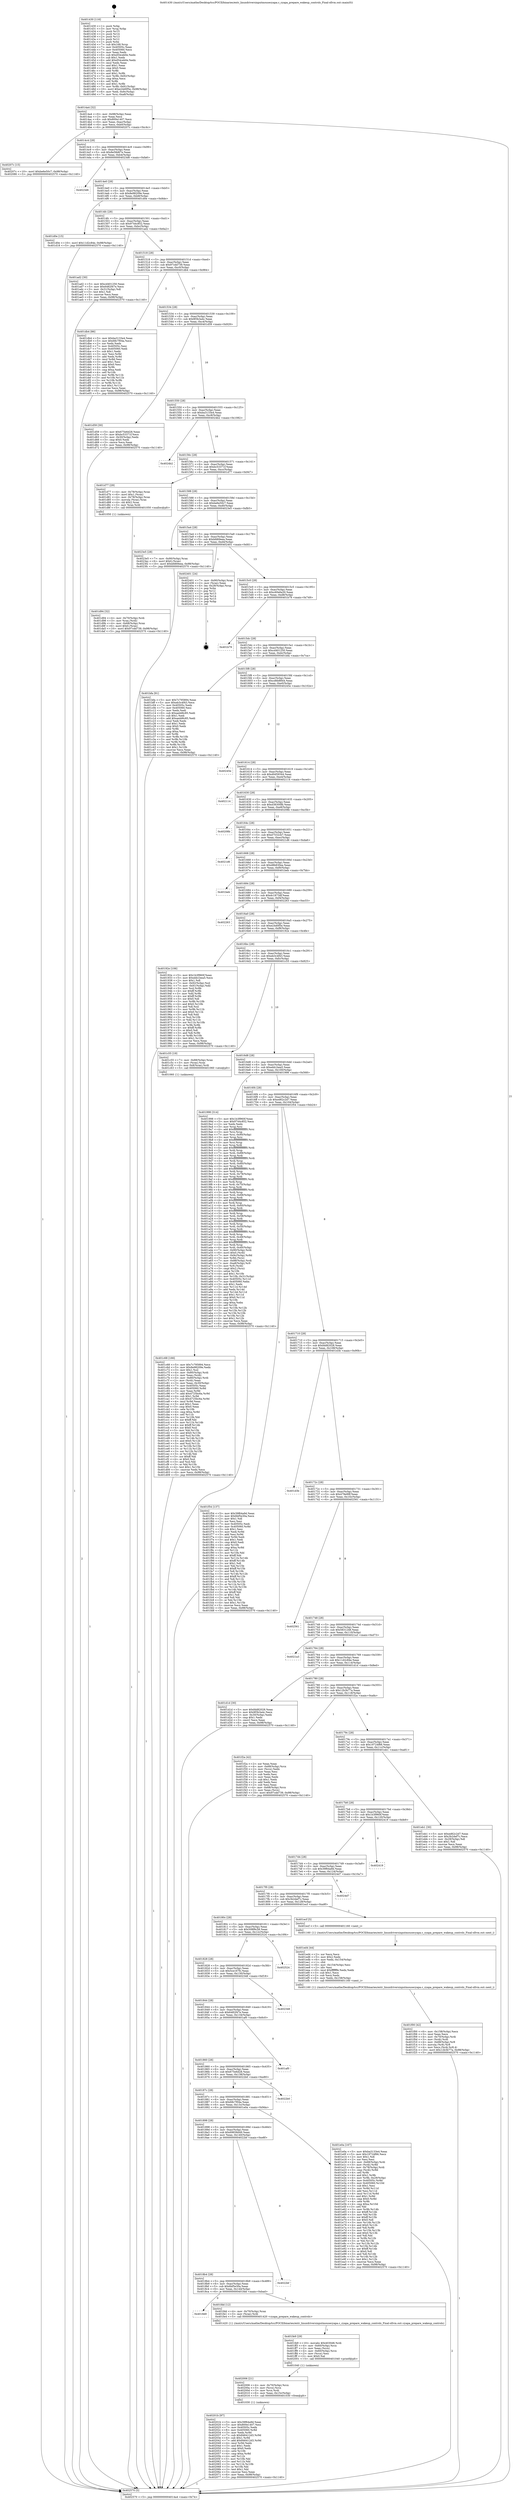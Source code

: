 digraph "0x401430" {
  label = "0x401430 (/mnt/c/Users/mathe/Desktop/tcc/POCII/binaries/extr_linuxdriversinputmousecyapa.c_cyapa_prepare_wakeup_controls_Final-ollvm.out::main(0))"
  labelloc = "t"
  node[shape=record]

  Entry [label="",width=0.3,height=0.3,shape=circle,fillcolor=black,style=filled]
  "0x4014a4" [label="{
     0x4014a4 [32]\l
     | [instrs]\l
     &nbsp;&nbsp;0x4014a4 \<+6\>: mov -0x98(%rbp),%eax\l
     &nbsp;&nbsp;0x4014aa \<+2\>: mov %eax,%ecx\l
     &nbsp;&nbsp;0x4014ac \<+6\>: sub $0x800e1407,%ecx\l
     &nbsp;&nbsp;0x4014b2 \<+6\>: mov %eax,-0xac(%rbp)\l
     &nbsp;&nbsp;0x4014b8 \<+6\>: mov %ecx,-0xb0(%rbp)\l
     &nbsp;&nbsp;0x4014be \<+6\>: je 000000000040207c \<main+0xc4c\>\l
  }"]
  "0x40207c" [label="{
     0x40207c [15]\l
     | [instrs]\l
     &nbsp;&nbsp;0x40207c \<+10\>: movl $0xbe6e50c7,-0x98(%rbp)\l
     &nbsp;&nbsp;0x402086 \<+5\>: jmp 0000000000402570 \<main+0x1140\>\l
  }"]
  "0x4014c4" [label="{
     0x4014c4 [28]\l
     | [instrs]\l
     &nbsp;&nbsp;0x4014c4 \<+5\>: jmp 00000000004014c9 \<main+0x99\>\l
     &nbsp;&nbsp;0x4014c9 \<+6\>: mov -0xac(%rbp),%eax\l
     &nbsp;&nbsp;0x4014cf \<+5\>: sub $0x8e58d67e,%eax\l
     &nbsp;&nbsp;0x4014d4 \<+6\>: mov %eax,-0xb4(%rbp)\l
     &nbsp;&nbsp;0x4014da \<+6\>: je 00000000004023d6 \<main+0xfa6\>\l
  }"]
  Exit [label="",width=0.3,height=0.3,shape=circle,fillcolor=black,style=filled,peripheries=2]
  "0x4023d6" [label="{
     0x4023d6\l
  }", style=dashed]
  "0x4014e0" [label="{
     0x4014e0 [28]\l
     | [instrs]\l
     &nbsp;&nbsp;0x4014e0 \<+5\>: jmp 00000000004014e5 \<main+0xb5\>\l
     &nbsp;&nbsp;0x4014e5 \<+6\>: mov -0xac(%rbp),%eax\l
     &nbsp;&nbsp;0x4014eb \<+5\>: sub $0x8e98209e,%eax\l
     &nbsp;&nbsp;0x4014f0 \<+6\>: mov %eax,-0xb8(%rbp)\l
     &nbsp;&nbsp;0x4014f6 \<+6\>: je 0000000000401d0e \<main+0x8de\>\l
  }"]
  "0x40201b" [label="{
     0x40201b [97]\l
     | [instrs]\l
     &nbsp;&nbsp;0x40201b \<+5\>: mov $0x39f64a9d,%eax\l
     &nbsp;&nbsp;0x402020 \<+5\>: mov $0x800e1407,%esi\l
     &nbsp;&nbsp;0x402025 \<+7\>: mov 0x40505c,%edx\l
     &nbsp;&nbsp;0x40202c \<+8\>: mov 0x405060,%r8d\l
     &nbsp;&nbsp;0x402034 \<+3\>: mov %edx,%r9d\l
     &nbsp;&nbsp;0x402037 \<+7\>: sub $0x846412d3,%r9d\l
     &nbsp;&nbsp;0x40203e \<+4\>: sub $0x1,%r9d\l
     &nbsp;&nbsp;0x402042 \<+7\>: add $0x846412d3,%r9d\l
     &nbsp;&nbsp;0x402049 \<+4\>: imul %r9d,%edx\l
     &nbsp;&nbsp;0x40204d \<+3\>: and $0x1,%edx\l
     &nbsp;&nbsp;0x402050 \<+3\>: cmp $0x0,%edx\l
     &nbsp;&nbsp;0x402053 \<+4\>: sete %r10b\l
     &nbsp;&nbsp;0x402057 \<+4\>: cmp $0xa,%r8d\l
     &nbsp;&nbsp;0x40205b \<+4\>: setl %r11b\l
     &nbsp;&nbsp;0x40205f \<+3\>: mov %r10b,%bl\l
     &nbsp;&nbsp;0x402062 \<+3\>: and %r11b,%bl\l
     &nbsp;&nbsp;0x402065 \<+3\>: xor %r11b,%r10b\l
     &nbsp;&nbsp;0x402068 \<+3\>: or %r10b,%bl\l
     &nbsp;&nbsp;0x40206b \<+3\>: test $0x1,%bl\l
     &nbsp;&nbsp;0x40206e \<+3\>: cmovne %esi,%eax\l
     &nbsp;&nbsp;0x402071 \<+6\>: mov %eax,-0x98(%rbp)\l
     &nbsp;&nbsp;0x402077 \<+5\>: jmp 0000000000402570 \<main+0x1140\>\l
  }"]
  "0x401d0e" [label="{
     0x401d0e [15]\l
     | [instrs]\l
     &nbsp;&nbsp;0x401d0e \<+10\>: movl $0x11d2c84e,-0x98(%rbp)\l
     &nbsp;&nbsp;0x401d18 \<+5\>: jmp 0000000000402570 \<main+0x1140\>\l
  }"]
  "0x4014fc" [label="{
     0x4014fc [28]\l
     | [instrs]\l
     &nbsp;&nbsp;0x4014fc \<+5\>: jmp 0000000000401501 \<main+0xd1\>\l
     &nbsp;&nbsp;0x401501 \<+6\>: mov -0xac(%rbp),%eax\l
     &nbsp;&nbsp;0x401507 \<+5\>: sub $0x9744c852,%eax\l
     &nbsp;&nbsp;0x40150c \<+6\>: mov %eax,-0xbc(%rbp)\l
     &nbsp;&nbsp;0x401512 \<+6\>: je 0000000000401ad2 \<main+0x6a2\>\l
  }"]
  "0x402006" [label="{
     0x402006 [21]\l
     | [instrs]\l
     &nbsp;&nbsp;0x402006 \<+4\>: mov -0x70(%rbp),%rcx\l
     &nbsp;&nbsp;0x40200a \<+3\>: mov (%rcx),%rcx\l
     &nbsp;&nbsp;0x40200d \<+3\>: mov %rcx,%rdi\l
     &nbsp;&nbsp;0x402010 \<+6\>: mov %eax,-0x15c(%rbp)\l
     &nbsp;&nbsp;0x402016 \<+5\>: call 0000000000401030 \<free@plt\>\l
     | [calls]\l
     &nbsp;&nbsp;0x401030 \{1\} (unknown)\l
  }"]
  "0x401ad2" [label="{
     0x401ad2 [30]\l
     | [instrs]\l
     &nbsp;&nbsp;0x401ad2 \<+5\>: mov $0xcd401250,%eax\l
     &nbsp;&nbsp;0x401ad7 \<+5\>: mov $0x6482f47e,%ecx\l
     &nbsp;&nbsp;0x401adc \<+3\>: mov -0x31(%rbp),%dl\l
     &nbsp;&nbsp;0x401adf \<+3\>: test $0x1,%dl\l
     &nbsp;&nbsp;0x401ae2 \<+3\>: cmovne %ecx,%eax\l
     &nbsp;&nbsp;0x401ae5 \<+6\>: mov %eax,-0x98(%rbp)\l
     &nbsp;&nbsp;0x401aeb \<+5\>: jmp 0000000000402570 \<main+0x1140\>\l
  }"]
  "0x401518" [label="{
     0x401518 [28]\l
     | [instrs]\l
     &nbsp;&nbsp;0x401518 \<+5\>: jmp 000000000040151d \<main+0xed\>\l
     &nbsp;&nbsp;0x40151d \<+6\>: mov -0xac(%rbp),%eax\l
     &nbsp;&nbsp;0x401523 \<+5\>: sub $0x97cdd739,%eax\l
     &nbsp;&nbsp;0x401528 \<+6\>: mov %eax,-0xc0(%rbp)\l
     &nbsp;&nbsp;0x40152e \<+6\>: je 0000000000401db4 \<main+0x984\>\l
  }"]
  "0x401fe9" [label="{
     0x401fe9 [29]\l
     | [instrs]\l
     &nbsp;&nbsp;0x401fe9 \<+10\>: movabs $0x4030d6,%rdi\l
     &nbsp;&nbsp;0x401ff3 \<+4\>: mov -0x60(%rbp),%rcx\l
     &nbsp;&nbsp;0x401ff7 \<+2\>: mov %eax,(%rcx)\l
     &nbsp;&nbsp;0x401ff9 \<+4\>: mov -0x60(%rbp),%rcx\l
     &nbsp;&nbsp;0x401ffd \<+2\>: mov (%rcx),%esi\l
     &nbsp;&nbsp;0x401fff \<+2\>: mov $0x0,%al\l
     &nbsp;&nbsp;0x402001 \<+5\>: call 0000000000401040 \<printf@plt\>\l
     | [calls]\l
     &nbsp;&nbsp;0x401040 \{1\} (unknown)\l
  }"]
  "0x401db4" [label="{
     0x401db4 [86]\l
     | [instrs]\l
     &nbsp;&nbsp;0x401db4 \<+5\>: mov $0xba3133e4,%eax\l
     &nbsp;&nbsp;0x401db9 \<+5\>: mov $0x68c7f04a,%ecx\l
     &nbsp;&nbsp;0x401dbe \<+2\>: xor %edx,%edx\l
     &nbsp;&nbsp;0x401dc0 \<+7\>: mov 0x40505c,%esi\l
     &nbsp;&nbsp;0x401dc7 \<+7\>: mov 0x405060,%edi\l
     &nbsp;&nbsp;0x401dce \<+3\>: sub $0x1,%edx\l
     &nbsp;&nbsp;0x401dd1 \<+3\>: mov %esi,%r8d\l
     &nbsp;&nbsp;0x401dd4 \<+3\>: add %edx,%r8d\l
     &nbsp;&nbsp;0x401dd7 \<+4\>: imul %r8d,%esi\l
     &nbsp;&nbsp;0x401ddb \<+3\>: and $0x1,%esi\l
     &nbsp;&nbsp;0x401dde \<+3\>: cmp $0x0,%esi\l
     &nbsp;&nbsp;0x401de1 \<+4\>: sete %r9b\l
     &nbsp;&nbsp;0x401de5 \<+3\>: cmp $0xa,%edi\l
     &nbsp;&nbsp;0x401de8 \<+4\>: setl %r10b\l
     &nbsp;&nbsp;0x401dec \<+3\>: mov %r9b,%r11b\l
     &nbsp;&nbsp;0x401def \<+3\>: and %r10b,%r11b\l
     &nbsp;&nbsp;0x401df2 \<+3\>: xor %r10b,%r9b\l
     &nbsp;&nbsp;0x401df5 \<+3\>: or %r9b,%r11b\l
     &nbsp;&nbsp;0x401df8 \<+4\>: test $0x1,%r11b\l
     &nbsp;&nbsp;0x401dfc \<+3\>: cmovne %ecx,%eax\l
     &nbsp;&nbsp;0x401dff \<+6\>: mov %eax,-0x98(%rbp)\l
     &nbsp;&nbsp;0x401e05 \<+5\>: jmp 0000000000402570 \<main+0x1140\>\l
  }"]
  "0x401534" [label="{
     0x401534 [28]\l
     | [instrs]\l
     &nbsp;&nbsp;0x401534 \<+5\>: jmp 0000000000401539 \<main+0x109\>\l
     &nbsp;&nbsp;0x401539 \<+6\>: mov -0xac(%rbp),%eax\l
     &nbsp;&nbsp;0x40153f \<+5\>: sub $0x9f3b3a4c,%eax\l
     &nbsp;&nbsp;0x401544 \<+6\>: mov %eax,-0xc4(%rbp)\l
     &nbsp;&nbsp;0x40154a \<+6\>: je 0000000000401d59 \<main+0x929\>\l
  }"]
  "0x4018d0" [label="{
     0x4018d0\l
  }", style=dashed]
  "0x401d59" [label="{
     0x401d59 [30]\l
     | [instrs]\l
     &nbsp;&nbsp;0x401d59 \<+5\>: mov $0x675e6d28,%eax\l
     &nbsp;&nbsp;0x401d5e \<+5\>: mov $0xbc53371f,%ecx\l
     &nbsp;&nbsp;0x401d63 \<+3\>: mov -0x30(%rbp),%edx\l
     &nbsp;&nbsp;0x401d66 \<+3\>: cmp $0x0,%edx\l
     &nbsp;&nbsp;0x401d69 \<+3\>: cmove %ecx,%eax\l
     &nbsp;&nbsp;0x401d6c \<+6\>: mov %eax,-0x98(%rbp)\l
     &nbsp;&nbsp;0x401d72 \<+5\>: jmp 0000000000402570 \<main+0x1140\>\l
  }"]
  "0x401550" [label="{
     0x401550 [28]\l
     | [instrs]\l
     &nbsp;&nbsp;0x401550 \<+5\>: jmp 0000000000401555 \<main+0x125\>\l
     &nbsp;&nbsp;0x401555 \<+6\>: mov -0xac(%rbp),%eax\l
     &nbsp;&nbsp;0x40155b \<+5\>: sub $0xba3133e4,%eax\l
     &nbsp;&nbsp;0x401560 \<+6\>: mov %eax,-0xc8(%rbp)\l
     &nbsp;&nbsp;0x401566 \<+6\>: je 00000000004024b2 \<main+0x1082\>\l
  }"]
  "0x401fdd" [label="{
     0x401fdd [12]\l
     | [instrs]\l
     &nbsp;&nbsp;0x401fdd \<+4\>: mov -0x70(%rbp),%rax\l
     &nbsp;&nbsp;0x401fe1 \<+3\>: mov (%rax),%rdi\l
     &nbsp;&nbsp;0x401fe4 \<+5\>: call 0000000000401420 \<cyapa_prepare_wakeup_controls\>\l
     | [calls]\l
     &nbsp;&nbsp;0x401420 \{1\} (/mnt/c/Users/mathe/Desktop/tcc/POCII/binaries/extr_linuxdriversinputmousecyapa.c_cyapa_prepare_wakeup_controls_Final-ollvm.out::cyapa_prepare_wakeup_controls)\l
  }"]
  "0x4024b2" [label="{
     0x4024b2\l
  }", style=dashed]
  "0x40156c" [label="{
     0x40156c [28]\l
     | [instrs]\l
     &nbsp;&nbsp;0x40156c \<+5\>: jmp 0000000000401571 \<main+0x141\>\l
     &nbsp;&nbsp;0x401571 \<+6\>: mov -0xac(%rbp),%eax\l
     &nbsp;&nbsp;0x401577 \<+5\>: sub $0xbc53371f,%eax\l
     &nbsp;&nbsp;0x40157c \<+6\>: mov %eax,-0xcc(%rbp)\l
     &nbsp;&nbsp;0x401582 \<+6\>: je 0000000000401d77 \<main+0x947\>\l
  }"]
  "0x4018b4" [label="{
     0x4018b4 [28]\l
     | [instrs]\l
     &nbsp;&nbsp;0x4018b4 \<+5\>: jmp 00000000004018b9 \<main+0x489\>\l
     &nbsp;&nbsp;0x4018b9 \<+6\>: mov -0xac(%rbp),%eax\l
     &nbsp;&nbsp;0x4018bf \<+5\>: sub $0x6bf5e30a,%eax\l
     &nbsp;&nbsp;0x4018c4 \<+6\>: mov %eax,-0x144(%rbp)\l
     &nbsp;&nbsp;0x4018ca \<+6\>: je 0000000000401fdd \<main+0xbad\>\l
  }"]
  "0x401d77" [label="{
     0x401d77 [29]\l
     | [instrs]\l
     &nbsp;&nbsp;0x401d77 \<+4\>: mov -0x78(%rbp),%rax\l
     &nbsp;&nbsp;0x401d7b \<+6\>: movl $0x1,(%rax)\l
     &nbsp;&nbsp;0x401d81 \<+4\>: mov -0x78(%rbp),%rax\l
     &nbsp;&nbsp;0x401d85 \<+3\>: movslq (%rax),%rax\l
     &nbsp;&nbsp;0x401d88 \<+4\>: shl $0x2,%rax\l
     &nbsp;&nbsp;0x401d8c \<+3\>: mov %rax,%rdi\l
     &nbsp;&nbsp;0x401d8f \<+5\>: call 0000000000401050 \<malloc@plt\>\l
     | [calls]\l
     &nbsp;&nbsp;0x401050 \{1\} (unknown)\l
  }"]
  "0x401588" [label="{
     0x401588 [28]\l
     | [instrs]\l
     &nbsp;&nbsp;0x401588 \<+5\>: jmp 000000000040158d \<main+0x15d\>\l
     &nbsp;&nbsp;0x40158d \<+6\>: mov -0xac(%rbp),%eax\l
     &nbsp;&nbsp;0x401593 \<+5\>: sub $0xbe6e50c7,%eax\l
     &nbsp;&nbsp;0x401598 \<+6\>: mov %eax,-0xd0(%rbp)\l
     &nbsp;&nbsp;0x40159e \<+6\>: je 00000000004023e5 \<main+0xfb5\>\l
  }"]
  "0x4022bf" [label="{
     0x4022bf\l
  }", style=dashed]
  "0x4023e5" [label="{
     0x4023e5 [28]\l
     | [instrs]\l
     &nbsp;&nbsp;0x4023e5 \<+7\>: mov -0x90(%rbp),%rax\l
     &nbsp;&nbsp;0x4023ec \<+6\>: movl $0x0,(%rax)\l
     &nbsp;&nbsp;0x4023f2 \<+10\>: movl $0xbfd69eea,-0x98(%rbp)\l
     &nbsp;&nbsp;0x4023fc \<+5\>: jmp 0000000000402570 \<main+0x1140\>\l
  }"]
  "0x4015a4" [label="{
     0x4015a4 [28]\l
     | [instrs]\l
     &nbsp;&nbsp;0x4015a4 \<+5\>: jmp 00000000004015a9 \<main+0x179\>\l
     &nbsp;&nbsp;0x4015a9 \<+6\>: mov -0xac(%rbp),%eax\l
     &nbsp;&nbsp;0x4015af \<+5\>: sub $0xbfd69eea,%eax\l
     &nbsp;&nbsp;0x4015b4 \<+6\>: mov %eax,-0xd4(%rbp)\l
     &nbsp;&nbsp;0x4015ba \<+6\>: je 0000000000402401 \<main+0xfd1\>\l
  }"]
  "0x401f00" [label="{
     0x401f00 [42]\l
     | [instrs]\l
     &nbsp;&nbsp;0x401f00 \<+6\>: mov -0x158(%rbp),%ecx\l
     &nbsp;&nbsp;0x401f06 \<+3\>: imul %eax,%ecx\l
     &nbsp;&nbsp;0x401f09 \<+4\>: mov -0x70(%rbp),%rdi\l
     &nbsp;&nbsp;0x401f0d \<+3\>: mov (%rdi),%rdi\l
     &nbsp;&nbsp;0x401f10 \<+4\>: mov -0x68(%rbp),%r8\l
     &nbsp;&nbsp;0x401f14 \<+3\>: movslq (%r8),%r8\l
     &nbsp;&nbsp;0x401f17 \<+4\>: mov %ecx,(%rdi,%r8,4)\l
     &nbsp;&nbsp;0x401f1b \<+10\>: movl $0x12b3b77a,-0x98(%rbp)\l
     &nbsp;&nbsp;0x401f25 \<+5\>: jmp 0000000000402570 \<main+0x1140\>\l
  }"]
  "0x402401" [label="{
     0x402401 [24]\l
     | [instrs]\l
     &nbsp;&nbsp;0x402401 \<+7\>: mov -0x90(%rbp),%rax\l
     &nbsp;&nbsp;0x402408 \<+2\>: mov (%rax),%eax\l
     &nbsp;&nbsp;0x40240a \<+4\>: lea -0x28(%rbp),%rsp\l
     &nbsp;&nbsp;0x40240e \<+1\>: pop %rbx\l
     &nbsp;&nbsp;0x40240f \<+2\>: pop %r12\l
     &nbsp;&nbsp;0x402411 \<+2\>: pop %r13\l
     &nbsp;&nbsp;0x402413 \<+2\>: pop %r14\l
     &nbsp;&nbsp;0x402415 \<+2\>: pop %r15\l
     &nbsp;&nbsp;0x402417 \<+1\>: pop %rbp\l
     &nbsp;&nbsp;0x402418 \<+1\>: ret\l
  }"]
  "0x4015c0" [label="{
     0x4015c0 [28]\l
     | [instrs]\l
     &nbsp;&nbsp;0x4015c0 \<+5\>: jmp 00000000004015c5 \<main+0x195\>\l
     &nbsp;&nbsp;0x4015c5 \<+6\>: mov -0xac(%rbp),%eax\l
     &nbsp;&nbsp;0x4015cb \<+5\>: sub $0xc60e6a30,%eax\l
     &nbsp;&nbsp;0x4015d0 \<+6\>: mov %eax,-0xd8(%rbp)\l
     &nbsp;&nbsp;0x4015d6 \<+6\>: je 0000000000401b79 \<main+0x749\>\l
  }"]
  "0x401ed4" [label="{
     0x401ed4 [44]\l
     | [instrs]\l
     &nbsp;&nbsp;0x401ed4 \<+2\>: xor %ecx,%ecx\l
     &nbsp;&nbsp;0x401ed6 \<+5\>: mov $0x2,%edx\l
     &nbsp;&nbsp;0x401edb \<+6\>: mov %edx,-0x154(%rbp)\l
     &nbsp;&nbsp;0x401ee1 \<+1\>: cltd\l
     &nbsp;&nbsp;0x401ee2 \<+6\>: mov -0x154(%rbp),%esi\l
     &nbsp;&nbsp;0x401ee8 \<+2\>: idiv %esi\l
     &nbsp;&nbsp;0x401eea \<+6\>: imul $0xfffffffe,%edx,%edx\l
     &nbsp;&nbsp;0x401ef0 \<+3\>: sub $0x1,%ecx\l
     &nbsp;&nbsp;0x401ef3 \<+2\>: sub %ecx,%edx\l
     &nbsp;&nbsp;0x401ef5 \<+6\>: mov %edx,-0x158(%rbp)\l
     &nbsp;&nbsp;0x401efb \<+5\>: call 0000000000401160 \<next_i\>\l
     | [calls]\l
     &nbsp;&nbsp;0x401160 \{1\} (/mnt/c/Users/mathe/Desktop/tcc/POCII/binaries/extr_linuxdriversinputmousecyapa.c_cyapa_prepare_wakeup_controls_Final-ollvm.out::next_i)\l
  }"]
  "0x401b79" [label="{
     0x401b79\l
  }", style=dashed]
  "0x4015dc" [label="{
     0x4015dc [28]\l
     | [instrs]\l
     &nbsp;&nbsp;0x4015dc \<+5\>: jmp 00000000004015e1 \<main+0x1b1\>\l
     &nbsp;&nbsp;0x4015e1 \<+6\>: mov -0xac(%rbp),%eax\l
     &nbsp;&nbsp;0x4015e7 \<+5\>: sub $0xcd401250,%eax\l
     &nbsp;&nbsp;0x4015ec \<+6\>: mov %eax,-0xdc(%rbp)\l
     &nbsp;&nbsp;0x4015f2 \<+6\>: je 0000000000401bfa \<main+0x7ca\>\l
  }"]
  "0x401898" [label="{
     0x401898 [28]\l
     | [instrs]\l
     &nbsp;&nbsp;0x401898 \<+5\>: jmp 000000000040189d \<main+0x46d\>\l
     &nbsp;&nbsp;0x40189d \<+6\>: mov -0xac(%rbp),%eax\l
     &nbsp;&nbsp;0x4018a3 \<+5\>: sub $0x69658d49,%eax\l
     &nbsp;&nbsp;0x4018a8 \<+6\>: mov %eax,-0x140(%rbp)\l
     &nbsp;&nbsp;0x4018ae \<+6\>: je 00000000004022bf \<main+0xe8f\>\l
  }"]
  "0x401bfa" [label="{
     0x401bfa [91]\l
     | [instrs]\l
     &nbsp;&nbsp;0x401bfa \<+5\>: mov $0x7c795894,%eax\l
     &nbsp;&nbsp;0x401bff \<+5\>: mov $0xeb3c4f43,%ecx\l
     &nbsp;&nbsp;0x401c04 \<+7\>: mov 0x40505c,%edx\l
     &nbsp;&nbsp;0x401c0b \<+7\>: mov 0x405060,%esi\l
     &nbsp;&nbsp;0x401c12 \<+2\>: mov %edx,%edi\l
     &nbsp;&nbsp;0x401c14 \<+6\>: sub $0xaedd6c85,%edi\l
     &nbsp;&nbsp;0x401c1a \<+3\>: sub $0x1,%edi\l
     &nbsp;&nbsp;0x401c1d \<+6\>: add $0xaedd6c85,%edi\l
     &nbsp;&nbsp;0x401c23 \<+3\>: imul %edi,%edx\l
     &nbsp;&nbsp;0x401c26 \<+3\>: and $0x1,%edx\l
     &nbsp;&nbsp;0x401c29 \<+3\>: cmp $0x0,%edx\l
     &nbsp;&nbsp;0x401c2c \<+4\>: sete %r8b\l
     &nbsp;&nbsp;0x401c30 \<+3\>: cmp $0xa,%esi\l
     &nbsp;&nbsp;0x401c33 \<+4\>: setl %r9b\l
     &nbsp;&nbsp;0x401c37 \<+3\>: mov %r8b,%r10b\l
     &nbsp;&nbsp;0x401c3a \<+3\>: and %r9b,%r10b\l
     &nbsp;&nbsp;0x401c3d \<+3\>: xor %r9b,%r8b\l
     &nbsp;&nbsp;0x401c40 \<+3\>: or %r8b,%r10b\l
     &nbsp;&nbsp;0x401c43 \<+4\>: test $0x1,%r10b\l
     &nbsp;&nbsp;0x401c47 \<+3\>: cmovne %ecx,%eax\l
     &nbsp;&nbsp;0x401c4a \<+6\>: mov %eax,-0x98(%rbp)\l
     &nbsp;&nbsp;0x401c50 \<+5\>: jmp 0000000000402570 \<main+0x1140\>\l
  }"]
  "0x4015f8" [label="{
     0x4015f8 [28]\l
     | [instrs]\l
     &nbsp;&nbsp;0x4015f8 \<+5\>: jmp 00000000004015fd \<main+0x1cd\>\l
     &nbsp;&nbsp;0x4015fd \<+6\>: mov -0xac(%rbp),%eax\l
     &nbsp;&nbsp;0x401603 \<+5\>: sub $0xcd6b8844,%eax\l
     &nbsp;&nbsp;0x401608 \<+6\>: mov %eax,-0xe0(%rbp)\l
     &nbsp;&nbsp;0x40160e \<+6\>: je 000000000040245e \<main+0x102e\>\l
  }"]
  "0x401e0a" [label="{
     0x401e0a [167]\l
     | [instrs]\l
     &nbsp;&nbsp;0x401e0a \<+5\>: mov $0xba3133e4,%eax\l
     &nbsp;&nbsp;0x401e0f \<+5\>: mov $0x19724f66,%ecx\l
     &nbsp;&nbsp;0x401e14 \<+2\>: mov $0x1,%dl\l
     &nbsp;&nbsp;0x401e16 \<+2\>: xor %esi,%esi\l
     &nbsp;&nbsp;0x401e18 \<+4\>: mov -0x68(%rbp),%rdi\l
     &nbsp;&nbsp;0x401e1c \<+3\>: mov (%rdi),%r8d\l
     &nbsp;&nbsp;0x401e1f \<+4\>: mov -0x78(%rbp),%rdi\l
     &nbsp;&nbsp;0x401e23 \<+3\>: cmp (%rdi),%r8d\l
     &nbsp;&nbsp;0x401e26 \<+4\>: setl %r9b\l
     &nbsp;&nbsp;0x401e2a \<+4\>: and $0x1,%r9b\l
     &nbsp;&nbsp;0x401e2e \<+4\>: mov %r9b,-0x29(%rbp)\l
     &nbsp;&nbsp;0x401e32 \<+8\>: mov 0x40505c,%r8d\l
     &nbsp;&nbsp;0x401e3a \<+8\>: mov 0x405060,%r10d\l
     &nbsp;&nbsp;0x401e42 \<+3\>: sub $0x1,%esi\l
     &nbsp;&nbsp;0x401e45 \<+3\>: mov %r8d,%r11d\l
     &nbsp;&nbsp;0x401e48 \<+3\>: add %esi,%r11d\l
     &nbsp;&nbsp;0x401e4b \<+4\>: imul %r11d,%r8d\l
     &nbsp;&nbsp;0x401e4f \<+4\>: and $0x1,%r8d\l
     &nbsp;&nbsp;0x401e53 \<+4\>: cmp $0x0,%r8d\l
     &nbsp;&nbsp;0x401e57 \<+4\>: sete %r9b\l
     &nbsp;&nbsp;0x401e5b \<+4\>: cmp $0xa,%r10d\l
     &nbsp;&nbsp;0x401e5f \<+3\>: setl %bl\l
     &nbsp;&nbsp;0x401e62 \<+3\>: mov %r9b,%r14b\l
     &nbsp;&nbsp;0x401e65 \<+4\>: xor $0xff,%r14b\l
     &nbsp;&nbsp;0x401e69 \<+3\>: mov %bl,%r15b\l
     &nbsp;&nbsp;0x401e6c \<+4\>: xor $0xff,%r15b\l
     &nbsp;&nbsp;0x401e70 \<+3\>: xor $0x0,%dl\l
     &nbsp;&nbsp;0x401e73 \<+3\>: mov %r14b,%r12b\l
     &nbsp;&nbsp;0x401e76 \<+4\>: and $0x0,%r12b\l
     &nbsp;&nbsp;0x401e7a \<+3\>: and %dl,%r9b\l
     &nbsp;&nbsp;0x401e7d \<+3\>: mov %r15b,%r13b\l
     &nbsp;&nbsp;0x401e80 \<+4\>: and $0x0,%r13b\l
     &nbsp;&nbsp;0x401e84 \<+2\>: and %dl,%bl\l
     &nbsp;&nbsp;0x401e86 \<+3\>: or %r9b,%r12b\l
     &nbsp;&nbsp;0x401e89 \<+3\>: or %bl,%r13b\l
     &nbsp;&nbsp;0x401e8c \<+3\>: xor %r13b,%r12b\l
     &nbsp;&nbsp;0x401e8f \<+3\>: or %r15b,%r14b\l
     &nbsp;&nbsp;0x401e92 \<+4\>: xor $0xff,%r14b\l
     &nbsp;&nbsp;0x401e96 \<+3\>: or $0x0,%dl\l
     &nbsp;&nbsp;0x401e99 \<+3\>: and %dl,%r14b\l
     &nbsp;&nbsp;0x401e9c \<+3\>: or %r14b,%r12b\l
     &nbsp;&nbsp;0x401e9f \<+4\>: test $0x1,%r12b\l
     &nbsp;&nbsp;0x401ea3 \<+3\>: cmovne %ecx,%eax\l
     &nbsp;&nbsp;0x401ea6 \<+6\>: mov %eax,-0x98(%rbp)\l
     &nbsp;&nbsp;0x401eac \<+5\>: jmp 0000000000402570 \<main+0x1140\>\l
  }"]
  "0x40245e" [label="{
     0x40245e\l
  }", style=dashed]
  "0x401614" [label="{
     0x401614 [28]\l
     | [instrs]\l
     &nbsp;&nbsp;0x401614 \<+5\>: jmp 0000000000401619 \<main+0x1e9\>\l
     &nbsp;&nbsp;0x401619 \<+6\>: mov -0xac(%rbp),%eax\l
     &nbsp;&nbsp;0x40161f \<+5\>: sub $0xd0d59344,%eax\l
     &nbsp;&nbsp;0x401624 \<+6\>: mov %eax,-0xe4(%rbp)\l
     &nbsp;&nbsp;0x40162a \<+6\>: je 0000000000402114 \<main+0xce4\>\l
  }"]
  "0x40187c" [label="{
     0x40187c [28]\l
     | [instrs]\l
     &nbsp;&nbsp;0x40187c \<+5\>: jmp 0000000000401881 \<main+0x451\>\l
     &nbsp;&nbsp;0x401881 \<+6\>: mov -0xac(%rbp),%eax\l
     &nbsp;&nbsp;0x401887 \<+5\>: sub $0x68c7f04a,%eax\l
     &nbsp;&nbsp;0x40188c \<+6\>: mov %eax,-0x13c(%rbp)\l
     &nbsp;&nbsp;0x401892 \<+6\>: je 0000000000401e0a \<main+0x9da\>\l
  }"]
  "0x402114" [label="{
     0x402114\l
  }", style=dashed]
  "0x401630" [label="{
     0x401630 [28]\l
     | [instrs]\l
     &nbsp;&nbsp;0x401630 \<+5\>: jmp 0000000000401635 \<main+0x205\>\l
     &nbsp;&nbsp;0x401635 \<+6\>: mov -0xac(%rbp),%eax\l
     &nbsp;&nbsp;0x40163b \<+5\>: sub $0xd38300fb,%eax\l
     &nbsp;&nbsp;0x401640 \<+6\>: mov %eax,-0xe8(%rbp)\l
     &nbsp;&nbsp;0x401646 \<+6\>: je 000000000040208b \<main+0xc5b\>\l
  }"]
  "0x4022b0" [label="{
     0x4022b0\l
  }", style=dashed]
  "0x40208b" [label="{
     0x40208b\l
  }", style=dashed]
  "0x40164c" [label="{
     0x40164c [28]\l
     | [instrs]\l
     &nbsp;&nbsp;0x40164c \<+5\>: jmp 0000000000401651 \<main+0x221\>\l
     &nbsp;&nbsp;0x401651 \<+6\>: mov -0xac(%rbp),%eax\l
     &nbsp;&nbsp;0x401657 \<+5\>: sub $0xd7532cb7,%eax\l
     &nbsp;&nbsp;0x40165c \<+6\>: mov %eax,-0xec(%rbp)\l
     &nbsp;&nbsp;0x401662 \<+6\>: je 00000000004021d6 \<main+0xda6\>\l
  }"]
  "0x401860" [label="{
     0x401860 [28]\l
     | [instrs]\l
     &nbsp;&nbsp;0x401860 \<+5\>: jmp 0000000000401865 \<main+0x435\>\l
     &nbsp;&nbsp;0x401865 \<+6\>: mov -0xac(%rbp),%eax\l
     &nbsp;&nbsp;0x40186b \<+5\>: sub $0x675e6d28,%eax\l
     &nbsp;&nbsp;0x401870 \<+6\>: mov %eax,-0x138(%rbp)\l
     &nbsp;&nbsp;0x401876 \<+6\>: je 00000000004022b0 \<main+0xe80\>\l
  }"]
  "0x4021d6" [label="{
     0x4021d6\l
  }", style=dashed]
  "0x401668" [label="{
     0x401668 [28]\l
     | [instrs]\l
     &nbsp;&nbsp;0x401668 \<+5\>: jmp 000000000040166d \<main+0x23d\>\l
     &nbsp;&nbsp;0x40166d \<+6\>: mov -0xac(%rbp),%eax\l
     &nbsp;&nbsp;0x401673 \<+5\>: sub $0xd8b830ea,%eax\l
     &nbsp;&nbsp;0x401678 \<+6\>: mov %eax,-0xf0(%rbp)\l
     &nbsp;&nbsp;0x40167e \<+6\>: je 0000000000401beb \<main+0x7bb\>\l
  }"]
  "0x401af0" [label="{
     0x401af0\l
  }", style=dashed]
  "0x401beb" [label="{
     0x401beb\l
  }", style=dashed]
  "0x401684" [label="{
     0x401684 [28]\l
     | [instrs]\l
     &nbsp;&nbsp;0x401684 \<+5\>: jmp 0000000000401689 \<main+0x259\>\l
     &nbsp;&nbsp;0x401689 \<+6\>: mov -0xac(%rbp),%eax\l
     &nbsp;&nbsp;0x40168f \<+5\>: sub $0xdc1873df,%eax\l
     &nbsp;&nbsp;0x401694 \<+6\>: mov %eax,-0xf4(%rbp)\l
     &nbsp;&nbsp;0x40169a \<+6\>: je 0000000000402263 \<main+0xe33\>\l
  }"]
  "0x401844" [label="{
     0x401844 [28]\l
     | [instrs]\l
     &nbsp;&nbsp;0x401844 \<+5\>: jmp 0000000000401849 \<main+0x419\>\l
     &nbsp;&nbsp;0x401849 \<+6\>: mov -0xac(%rbp),%eax\l
     &nbsp;&nbsp;0x40184f \<+5\>: sub $0x6482f47e,%eax\l
     &nbsp;&nbsp;0x401854 \<+6\>: mov %eax,-0x134(%rbp)\l
     &nbsp;&nbsp;0x40185a \<+6\>: je 0000000000401af0 \<main+0x6c0\>\l
  }"]
  "0x402263" [label="{
     0x402263\l
  }", style=dashed]
  "0x4016a0" [label="{
     0x4016a0 [28]\l
     | [instrs]\l
     &nbsp;&nbsp;0x4016a0 \<+5\>: jmp 00000000004016a5 \<main+0x275\>\l
     &nbsp;&nbsp;0x4016a5 \<+6\>: mov -0xac(%rbp),%eax\l
     &nbsp;&nbsp;0x4016ab \<+5\>: sub $0xe24d0f5e,%eax\l
     &nbsp;&nbsp;0x4016b0 \<+6\>: mov %eax,-0xf8(%rbp)\l
     &nbsp;&nbsp;0x4016b6 \<+6\>: je 000000000040192e \<main+0x4fe\>\l
  }"]
  "0x402348" [label="{
     0x402348\l
  }", style=dashed]
  "0x40192e" [label="{
     0x40192e [106]\l
     | [instrs]\l
     &nbsp;&nbsp;0x40192e \<+5\>: mov $0x1b3f960f,%eax\l
     &nbsp;&nbsp;0x401933 \<+5\>: mov $0xebb1bea5,%ecx\l
     &nbsp;&nbsp;0x401938 \<+2\>: mov $0x1,%dl\l
     &nbsp;&nbsp;0x40193a \<+7\>: mov -0x92(%rbp),%sil\l
     &nbsp;&nbsp;0x401941 \<+7\>: mov -0x91(%rbp),%dil\l
     &nbsp;&nbsp;0x401948 \<+3\>: mov %sil,%r8b\l
     &nbsp;&nbsp;0x40194b \<+4\>: xor $0xff,%r8b\l
     &nbsp;&nbsp;0x40194f \<+3\>: mov %dil,%r9b\l
     &nbsp;&nbsp;0x401952 \<+4\>: xor $0xff,%r9b\l
     &nbsp;&nbsp;0x401956 \<+3\>: xor $0x0,%dl\l
     &nbsp;&nbsp;0x401959 \<+3\>: mov %r8b,%r10b\l
     &nbsp;&nbsp;0x40195c \<+4\>: and $0x0,%r10b\l
     &nbsp;&nbsp;0x401960 \<+3\>: and %dl,%sil\l
     &nbsp;&nbsp;0x401963 \<+3\>: mov %r9b,%r11b\l
     &nbsp;&nbsp;0x401966 \<+4\>: and $0x0,%r11b\l
     &nbsp;&nbsp;0x40196a \<+3\>: and %dl,%dil\l
     &nbsp;&nbsp;0x40196d \<+3\>: or %sil,%r10b\l
     &nbsp;&nbsp;0x401970 \<+3\>: or %dil,%r11b\l
     &nbsp;&nbsp;0x401973 \<+3\>: xor %r11b,%r10b\l
     &nbsp;&nbsp;0x401976 \<+3\>: or %r9b,%r8b\l
     &nbsp;&nbsp;0x401979 \<+4\>: xor $0xff,%r8b\l
     &nbsp;&nbsp;0x40197d \<+3\>: or $0x0,%dl\l
     &nbsp;&nbsp;0x401980 \<+3\>: and %dl,%r8b\l
     &nbsp;&nbsp;0x401983 \<+3\>: or %r8b,%r10b\l
     &nbsp;&nbsp;0x401986 \<+4\>: test $0x1,%r10b\l
     &nbsp;&nbsp;0x40198a \<+3\>: cmovne %ecx,%eax\l
     &nbsp;&nbsp;0x40198d \<+6\>: mov %eax,-0x98(%rbp)\l
     &nbsp;&nbsp;0x401993 \<+5\>: jmp 0000000000402570 \<main+0x1140\>\l
  }"]
  "0x4016bc" [label="{
     0x4016bc [28]\l
     | [instrs]\l
     &nbsp;&nbsp;0x4016bc \<+5\>: jmp 00000000004016c1 \<main+0x291\>\l
     &nbsp;&nbsp;0x4016c1 \<+6\>: mov -0xac(%rbp),%eax\l
     &nbsp;&nbsp;0x4016c7 \<+5\>: sub $0xeb3c4f43,%eax\l
     &nbsp;&nbsp;0x4016cc \<+6\>: mov %eax,-0xfc(%rbp)\l
     &nbsp;&nbsp;0x4016d2 \<+6\>: je 0000000000401c55 \<main+0x825\>\l
  }"]
  "0x402570" [label="{
     0x402570 [5]\l
     | [instrs]\l
     &nbsp;&nbsp;0x402570 \<+5\>: jmp 00000000004014a4 \<main+0x74\>\l
  }"]
  "0x401430" [label="{
     0x401430 [116]\l
     | [instrs]\l
     &nbsp;&nbsp;0x401430 \<+1\>: push %rbp\l
     &nbsp;&nbsp;0x401431 \<+3\>: mov %rsp,%rbp\l
     &nbsp;&nbsp;0x401434 \<+2\>: push %r15\l
     &nbsp;&nbsp;0x401436 \<+2\>: push %r14\l
     &nbsp;&nbsp;0x401438 \<+2\>: push %r13\l
     &nbsp;&nbsp;0x40143a \<+2\>: push %r12\l
     &nbsp;&nbsp;0x40143c \<+1\>: push %rbx\l
     &nbsp;&nbsp;0x40143d \<+7\>: sub $0x168,%rsp\l
     &nbsp;&nbsp;0x401444 \<+7\>: mov 0x40505c,%eax\l
     &nbsp;&nbsp;0x40144b \<+7\>: mov 0x405060,%ecx\l
     &nbsp;&nbsp;0x401452 \<+2\>: mov %eax,%edx\l
     &nbsp;&nbsp;0x401454 \<+6\>: sub $0xd54ceb0e,%edx\l
     &nbsp;&nbsp;0x40145a \<+3\>: sub $0x1,%edx\l
     &nbsp;&nbsp;0x40145d \<+6\>: add $0xd54ceb0e,%edx\l
     &nbsp;&nbsp;0x401463 \<+3\>: imul %edx,%eax\l
     &nbsp;&nbsp;0x401466 \<+3\>: and $0x1,%eax\l
     &nbsp;&nbsp;0x401469 \<+3\>: cmp $0x0,%eax\l
     &nbsp;&nbsp;0x40146c \<+4\>: sete %r8b\l
     &nbsp;&nbsp;0x401470 \<+4\>: and $0x1,%r8b\l
     &nbsp;&nbsp;0x401474 \<+7\>: mov %r8b,-0x92(%rbp)\l
     &nbsp;&nbsp;0x40147b \<+3\>: cmp $0xa,%ecx\l
     &nbsp;&nbsp;0x40147e \<+4\>: setl %r8b\l
     &nbsp;&nbsp;0x401482 \<+4\>: and $0x1,%r8b\l
     &nbsp;&nbsp;0x401486 \<+7\>: mov %r8b,-0x91(%rbp)\l
     &nbsp;&nbsp;0x40148d \<+10\>: movl $0xe24d0f5e,-0x98(%rbp)\l
     &nbsp;&nbsp;0x401497 \<+6\>: mov %edi,-0x9c(%rbp)\l
     &nbsp;&nbsp;0x40149d \<+7\>: mov %rsi,-0xa8(%rbp)\l
  }"]
  "0x401828" [label="{
     0x401828 [28]\l
     | [instrs]\l
     &nbsp;&nbsp;0x401828 \<+5\>: jmp 000000000040182d \<main+0x3fd\>\l
     &nbsp;&nbsp;0x40182d \<+6\>: mov -0xac(%rbp),%eax\l
     &nbsp;&nbsp;0x401833 \<+5\>: sub $0x5ce167fc,%eax\l
     &nbsp;&nbsp;0x401838 \<+6\>: mov %eax,-0x130(%rbp)\l
     &nbsp;&nbsp;0x40183e \<+6\>: je 0000000000402348 \<main+0xf18\>\l
  }"]
  "0x401c55" [label="{
     0x401c55 [19]\l
     | [instrs]\l
     &nbsp;&nbsp;0x401c55 \<+7\>: mov -0x88(%rbp),%rax\l
     &nbsp;&nbsp;0x401c5c \<+3\>: mov (%rax),%rax\l
     &nbsp;&nbsp;0x401c5f \<+4\>: mov 0x8(%rax),%rdi\l
     &nbsp;&nbsp;0x401c63 \<+5\>: call 0000000000401060 \<atoi@plt\>\l
     | [calls]\l
     &nbsp;&nbsp;0x401060 \{1\} (unknown)\l
  }"]
  "0x4016d8" [label="{
     0x4016d8 [28]\l
     | [instrs]\l
     &nbsp;&nbsp;0x4016d8 \<+5\>: jmp 00000000004016dd \<main+0x2ad\>\l
     &nbsp;&nbsp;0x4016dd \<+6\>: mov -0xac(%rbp),%eax\l
     &nbsp;&nbsp;0x4016e3 \<+5\>: sub $0xebb1bea5,%eax\l
     &nbsp;&nbsp;0x4016e8 \<+6\>: mov %eax,-0x100(%rbp)\l
     &nbsp;&nbsp;0x4016ee \<+6\>: je 0000000000401998 \<main+0x568\>\l
  }"]
  "0x402524" [label="{
     0x402524\l
  }", style=dashed]
  "0x401998" [label="{
     0x401998 [314]\l
     | [instrs]\l
     &nbsp;&nbsp;0x401998 \<+5\>: mov $0x1b3f960f,%eax\l
     &nbsp;&nbsp;0x40199d \<+5\>: mov $0x9744c852,%ecx\l
     &nbsp;&nbsp;0x4019a2 \<+2\>: xor %edx,%edx\l
     &nbsp;&nbsp;0x4019a4 \<+3\>: mov %rsp,%rsi\l
     &nbsp;&nbsp;0x4019a7 \<+4\>: add $0xfffffffffffffff0,%rsi\l
     &nbsp;&nbsp;0x4019ab \<+3\>: mov %rsi,%rsp\l
     &nbsp;&nbsp;0x4019ae \<+7\>: mov %rsi,-0x90(%rbp)\l
     &nbsp;&nbsp;0x4019b5 \<+3\>: mov %rsp,%rsi\l
     &nbsp;&nbsp;0x4019b8 \<+4\>: add $0xfffffffffffffff0,%rsi\l
     &nbsp;&nbsp;0x4019bc \<+3\>: mov %rsi,%rsp\l
     &nbsp;&nbsp;0x4019bf \<+3\>: mov %rsp,%rdi\l
     &nbsp;&nbsp;0x4019c2 \<+4\>: add $0xfffffffffffffff0,%rdi\l
     &nbsp;&nbsp;0x4019c6 \<+3\>: mov %rdi,%rsp\l
     &nbsp;&nbsp;0x4019c9 \<+7\>: mov %rdi,-0x88(%rbp)\l
     &nbsp;&nbsp;0x4019d0 \<+3\>: mov %rsp,%rdi\l
     &nbsp;&nbsp;0x4019d3 \<+4\>: add $0xfffffffffffffff0,%rdi\l
     &nbsp;&nbsp;0x4019d7 \<+3\>: mov %rdi,%rsp\l
     &nbsp;&nbsp;0x4019da \<+4\>: mov %rdi,-0x80(%rbp)\l
     &nbsp;&nbsp;0x4019de \<+3\>: mov %rsp,%rdi\l
     &nbsp;&nbsp;0x4019e1 \<+4\>: add $0xfffffffffffffff0,%rdi\l
     &nbsp;&nbsp;0x4019e5 \<+3\>: mov %rdi,%rsp\l
     &nbsp;&nbsp;0x4019e8 \<+4\>: mov %rdi,-0x78(%rbp)\l
     &nbsp;&nbsp;0x4019ec \<+3\>: mov %rsp,%rdi\l
     &nbsp;&nbsp;0x4019ef \<+4\>: add $0xfffffffffffffff0,%rdi\l
     &nbsp;&nbsp;0x4019f3 \<+3\>: mov %rdi,%rsp\l
     &nbsp;&nbsp;0x4019f6 \<+4\>: mov %rdi,-0x70(%rbp)\l
     &nbsp;&nbsp;0x4019fa \<+3\>: mov %rsp,%rdi\l
     &nbsp;&nbsp;0x4019fd \<+4\>: add $0xfffffffffffffff0,%rdi\l
     &nbsp;&nbsp;0x401a01 \<+3\>: mov %rdi,%rsp\l
     &nbsp;&nbsp;0x401a04 \<+4\>: mov %rdi,-0x68(%rbp)\l
     &nbsp;&nbsp;0x401a08 \<+3\>: mov %rsp,%rdi\l
     &nbsp;&nbsp;0x401a0b \<+4\>: add $0xfffffffffffffff0,%rdi\l
     &nbsp;&nbsp;0x401a0f \<+3\>: mov %rdi,%rsp\l
     &nbsp;&nbsp;0x401a12 \<+4\>: mov %rdi,-0x60(%rbp)\l
     &nbsp;&nbsp;0x401a16 \<+3\>: mov %rsp,%rdi\l
     &nbsp;&nbsp;0x401a19 \<+4\>: add $0xfffffffffffffff0,%rdi\l
     &nbsp;&nbsp;0x401a1d \<+3\>: mov %rdi,%rsp\l
     &nbsp;&nbsp;0x401a20 \<+4\>: mov %rdi,-0x58(%rbp)\l
     &nbsp;&nbsp;0x401a24 \<+3\>: mov %rsp,%rdi\l
     &nbsp;&nbsp;0x401a27 \<+4\>: add $0xfffffffffffffff0,%rdi\l
     &nbsp;&nbsp;0x401a2b \<+3\>: mov %rdi,%rsp\l
     &nbsp;&nbsp;0x401a2e \<+4\>: mov %rdi,-0x50(%rbp)\l
     &nbsp;&nbsp;0x401a32 \<+3\>: mov %rsp,%rdi\l
     &nbsp;&nbsp;0x401a35 \<+4\>: add $0xfffffffffffffff0,%rdi\l
     &nbsp;&nbsp;0x401a39 \<+3\>: mov %rdi,%rsp\l
     &nbsp;&nbsp;0x401a3c \<+4\>: mov %rdi,-0x48(%rbp)\l
     &nbsp;&nbsp;0x401a40 \<+3\>: mov %rsp,%rdi\l
     &nbsp;&nbsp;0x401a43 \<+4\>: add $0xfffffffffffffff0,%rdi\l
     &nbsp;&nbsp;0x401a47 \<+3\>: mov %rdi,%rsp\l
     &nbsp;&nbsp;0x401a4a \<+4\>: mov %rdi,-0x40(%rbp)\l
     &nbsp;&nbsp;0x401a4e \<+7\>: mov -0x90(%rbp),%rdi\l
     &nbsp;&nbsp;0x401a55 \<+6\>: movl $0x0,(%rdi)\l
     &nbsp;&nbsp;0x401a5b \<+7\>: mov -0x9c(%rbp),%r8d\l
     &nbsp;&nbsp;0x401a62 \<+3\>: mov %r8d,(%rsi)\l
     &nbsp;&nbsp;0x401a65 \<+7\>: mov -0x88(%rbp),%rdi\l
     &nbsp;&nbsp;0x401a6c \<+7\>: mov -0xa8(%rbp),%r9\l
     &nbsp;&nbsp;0x401a73 \<+3\>: mov %r9,(%rdi)\l
     &nbsp;&nbsp;0x401a76 \<+3\>: cmpl $0x2,(%rsi)\l
     &nbsp;&nbsp;0x401a79 \<+4\>: setne %r10b\l
     &nbsp;&nbsp;0x401a7d \<+4\>: and $0x1,%r10b\l
     &nbsp;&nbsp;0x401a81 \<+4\>: mov %r10b,-0x31(%rbp)\l
     &nbsp;&nbsp;0x401a85 \<+8\>: mov 0x40505c,%r11d\l
     &nbsp;&nbsp;0x401a8d \<+7\>: mov 0x405060,%ebx\l
     &nbsp;&nbsp;0x401a94 \<+3\>: sub $0x1,%edx\l
     &nbsp;&nbsp;0x401a97 \<+3\>: mov %r11d,%r14d\l
     &nbsp;&nbsp;0x401a9a \<+3\>: add %edx,%r14d\l
     &nbsp;&nbsp;0x401a9d \<+4\>: imul %r14d,%r11d\l
     &nbsp;&nbsp;0x401aa1 \<+4\>: and $0x1,%r11d\l
     &nbsp;&nbsp;0x401aa5 \<+4\>: cmp $0x0,%r11d\l
     &nbsp;&nbsp;0x401aa9 \<+4\>: sete %r10b\l
     &nbsp;&nbsp;0x401aad \<+3\>: cmp $0xa,%ebx\l
     &nbsp;&nbsp;0x401ab0 \<+4\>: setl %r15b\l
     &nbsp;&nbsp;0x401ab4 \<+3\>: mov %r10b,%r12b\l
     &nbsp;&nbsp;0x401ab7 \<+3\>: and %r15b,%r12b\l
     &nbsp;&nbsp;0x401aba \<+3\>: xor %r15b,%r10b\l
     &nbsp;&nbsp;0x401abd \<+3\>: or %r10b,%r12b\l
     &nbsp;&nbsp;0x401ac0 \<+4\>: test $0x1,%r12b\l
     &nbsp;&nbsp;0x401ac4 \<+3\>: cmovne %ecx,%eax\l
     &nbsp;&nbsp;0x401ac7 \<+6\>: mov %eax,-0x98(%rbp)\l
     &nbsp;&nbsp;0x401acd \<+5\>: jmp 0000000000402570 \<main+0x1140\>\l
  }"]
  "0x4016f4" [label="{
     0x4016f4 [28]\l
     | [instrs]\l
     &nbsp;&nbsp;0x4016f4 \<+5\>: jmp 00000000004016f9 \<main+0x2c9\>\l
     &nbsp;&nbsp;0x4016f9 \<+6\>: mov -0xac(%rbp),%eax\l
     &nbsp;&nbsp;0x4016ff \<+5\>: sub $0xed62c2d7,%eax\l
     &nbsp;&nbsp;0x401704 \<+6\>: mov %eax,-0x104(%rbp)\l
     &nbsp;&nbsp;0x40170a \<+6\>: je 0000000000401f54 \<main+0xb24\>\l
  }"]
  "0x40180c" [label="{
     0x40180c [28]\l
     | [instrs]\l
     &nbsp;&nbsp;0x40180c \<+5\>: jmp 0000000000401811 \<main+0x3e1\>\l
     &nbsp;&nbsp;0x401811 \<+6\>: mov -0xac(%rbp),%eax\l
     &nbsp;&nbsp;0x401817 \<+5\>: sub $0x508f9c58,%eax\l
     &nbsp;&nbsp;0x40181c \<+6\>: mov %eax,-0x12c(%rbp)\l
     &nbsp;&nbsp;0x401822 \<+6\>: je 0000000000402524 \<main+0x10f4\>\l
  }"]
  "0x401c68" [label="{
     0x401c68 [166]\l
     | [instrs]\l
     &nbsp;&nbsp;0x401c68 \<+5\>: mov $0x7c795894,%ecx\l
     &nbsp;&nbsp;0x401c6d \<+5\>: mov $0x8e98209e,%edx\l
     &nbsp;&nbsp;0x401c72 \<+3\>: mov $0x1,%sil\l
     &nbsp;&nbsp;0x401c75 \<+4\>: mov -0x80(%rbp),%rdi\l
     &nbsp;&nbsp;0x401c79 \<+2\>: mov %eax,(%rdi)\l
     &nbsp;&nbsp;0x401c7b \<+4\>: mov -0x80(%rbp),%rdi\l
     &nbsp;&nbsp;0x401c7f \<+2\>: mov (%rdi),%eax\l
     &nbsp;&nbsp;0x401c81 \<+3\>: mov %eax,-0x30(%rbp)\l
     &nbsp;&nbsp;0x401c84 \<+7\>: mov 0x40505c,%eax\l
     &nbsp;&nbsp;0x401c8b \<+8\>: mov 0x405060,%r8d\l
     &nbsp;&nbsp;0x401c93 \<+3\>: mov %eax,%r9d\l
     &nbsp;&nbsp;0x401c96 \<+7\>: add $0x4725bc6a,%r9d\l
     &nbsp;&nbsp;0x401c9d \<+4\>: sub $0x1,%r9d\l
     &nbsp;&nbsp;0x401ca1 \<+7\>: sub $0x4725bc6a,%r9d\l
     &nbsp;&nbsp;0x401ca8 \<+4\>: imul %r9d,%eax\l
     &nbsp;&nbsp;0x401cac \<+3\>: and $0x1,%eax\l
     &nbsp;&nbsp;0x401caf \<+3\>: cmp $0x0,%eax\l
     &nbsp;&nbsp;0x401cb2 \<+4\>: sete %r10b\l
     &nbsp;&nbsp;0x401cb6 \<+4\>: cmp $0xa,%r8d\l
     &nbsp;&nbsp;0x401cba \<+4\>: setl %r11b\l
     &nbsp;&nbsp;0x401cbe \<+3\>: mov %r10b,%bl\l
     &nbsp;&nbsp;0x401cc1 \<+3\>: xor $0xff,%bl\l
     &nbsp;&nbsp;0x401cc4 \<+3\>: mov %r11b,%r14b\l
     &nbsp;&nbsp;0x401cc7 \<+4\>: xor $0xff,%r14b\l
     &nbsp;&nbsp;0x401ccb \<+4\>: xor $0x0,%sil\l
     &nbsp;&nbsp;0x401ccf \<+3\>: mov %bl,%r15b\l
     &nbsp;&nbsp;0x401cd2 \<+4\>: and $0x0,%r15b\l
     &nbsp;&nbsp;0x401cd6 \<+3\>: and %sil,%r10b\l
     &nbsp;&nbsp;0x401cd9 \<+3\>: mov %r14b,%r12b\l
     &nbsp;&nbsp;0x401cdc \<+4\>: and $0x0,%r12b\l
     &nbsp;&nbsp;0x401ce0 \<+3\>: and %sil,%r11b\l
     &nbsp;&nbsp;0x401ce3 \<+3\>: or %r10b,%r15b\l
     &nbsp;&nbsp;0x401ce6 \<+3\>: or %r11b,%r12b\l
     &nbsp;&nbsp;0x401ce9 \<+3\>: xor %r12b,%r15b\l
     &nbsp;&nbsp;0x401cec \<+3\>: or %r14b,%bl\l
     &nbsp;&nbsp;0x401cef \<+3\>: xor $0xff,%bl\l
     &nbsp;&nbsp;0x401cf2 \<+4\>: or $0x0,%sil\l
     &nbsp;&nbsp;0x401cf6 \<+3\>: and %sil,%bl\l
     &nbsp;&nbsp;0x401cf9 \<+3\>: or %bl,%r15b\l
     &nbsp;&nbsp;0x401cfc \<+4\>: test $0x1,%r15b\l
     &nbsp;&nbsp;0x401d00 \<+3\>: cmovne %edx,%ecx\l
     &nbsp;&nbsp;0x401d03 \<+6\>: mov %ecx,-0x98(%rbp)\l
     &nbsp;&nbsp;0x401d09 \<+5\>: jmp 0000000000402570 \<main+0x1140\>\l
  }"]
  "0x401ecf" [label="{
     0x401ecf [5]\l
     | [instrs]\l
     &nbsp;&nbsp;0x401ecf \<+5\>: call 0000000000401160 \<next_i\>\l
     | [calls]\l
     &nbsp;&nbsp;0x401160 \{1\} (/mnt/c/Users/mathe/Desktop/tcc/POCII/binaries/extr_linuxdriversinputmousecyapa.c_cyapa_prepare_wakeup_controls_Final-ollvm.out::next_i)\l
  }"]
  "0x401f54" [label="{
     0x401f54 [137]\l
     | [instrs]\l
     &nbsp;&nbsp;0x401f54 \<+5\>: mov $0x39f64a9d,%eax\l
     &nbsp;&nbsp;0x401f59 \<+5\>: mov $0x6bf5e30a,%ecx\l
     &nbsp;&nbsp;0x401f5e \<+2\>: mov $0x1,%dl\l
     &nbsp;&nbsp;0x401f60 \<+2\>: xor %esi,%esi\l
     &nbsp;&nbsp;0x401f62 \<+7\>: mov 0x40505c,%edi\l
     &nbsp;&nbsp;0x401f69 \<+8\>: mov 0x405060,%r8d\l
     &nbsp;&nbsp;0x401f71 \<+3\>: sub $0x1,%esi\l
     &nbsp;&nbsp;0x401f74 \<+3\>: mov %edi,%r9d\l
     &nbsp;&nbsp;0x401f77 \<+3\>: add %esi,%r9d\l
     &nbsp;&nbsp;0x401f7a \<+4\>: imul %r9d,%edi\l
     &nbsp;&nbsp;0x401f7e \<+3\>: and $0x1,%edi\l
     &nbsp;&nbsp;0x401f81 \<+3\>: cmp $0x0,%edi\l
     &nbsp;&nbsp;0x401f84 \<+4\>: sete %r10b\l
     &nbsp;&nbsp;0x401f88 \<+4\>: cmp $0xa,%r8d\l
     &nbsp;&nbsp;0x401f8c \<+4\>: setl %r11b\l
     &nbsp;&nbsp;0x401f90 \<+3\>: mov %r10b,%bl\l
     &nbsp;&nbsp;0x401f93 \<+3\>: xor $0xff,%bl\l
     &nbsp;&nbsp;0x401f96 \<+3\>: mov %r11b,%r14b\l
     &nbsp;&nbsp;0x401f99 \<+4\>: xor $0xff,%r14b\l
     &nbsp;&nbsp;0x401f9d \<+3\>: xor $0x1,%dl\l
     &nbsp;&nbsp;0x401fa0 \<+3\>: mov %bl,%r15b\l
     &nbsp;&nbsp;0x401fa3 \<+4\>: and $0xff,%r15b\l
     &nbsp;&nbsp;0x401fa7 \<+3\>: and %dl,%r10b\l
     &nbsp;&nbsp;0x401faa \<+3\>: mov %r14b,%r12b\l
     &nbsp;&nbsp;0x401fad \<+4\>: and $0xff,%r12b\l
     &nbsp;&nbsp;0x401fb1 \<+3\>: and %dl,%r11b\l
     &nbsp;&nbsp;0x401fb4 \<+3\>: or %r10b,%r15b\l
     &nbsp;&nbsp;0x401fb7 \<+3\>: or %r11b,%r12b\l
     &nbsp;&nbsp;0x401fba \<+3\>: xor %r12b,%r15b\l
     &nbsp;&nbsp;0x401fbd \<+3\>: or %r14b,%bl\l
     &nbsp;&nbsp;0x401fc0 \<+3\>: xor $0xff,%bl\l
     &nbsp;&nbsp;0x401fc3 \<+3\>: or $0x1,%dl\l
     &nbsp;&nbsp;0x401fc6 \<+2\>: and %dl,%bl\l
     &nbsp;&nbsp;0x401fc8 \<+3\>: or %bl,%r15b\l
     &nbsp;&nbsp;0x401fcb \<+4\>: test $0x1,%r15b\l
     &nbsp;&nbsp;0x401fcf \<+3\>: cmovne %ecx,%eax\l
     &nbsp;&nbsp;0x401fd2 \<+6\>: mov %eax,-0x98(%rbp)\l
     &nbsp;&nbsp;0x401fd8 \<+5\>: jmp 0000000000402570 \<main+0x1140\>\l
  }"]
  "0x401710" [label="{
     0x401710 [28]\l
     | [instrs]\l
     &nbsp;&nbsp;0x401710 \<+5\>: jmp 0000000000401715 \<main+0x2e5\>\l
     &nbsp;&nbsp;0x401715 \<+6\>: mov -0xac(%rbp),%eax\l
     &nbsp;&nbsp;0x40171b \<+5\>: sub $0xfdd82028,%eax\l
     &nbsp;&nbsp;0x401720 \<+6\>: mov %eax,-0x108(%rbp)\l
     &nbsp;&nbsp;0x401726 \<+6\>: je 0000000000401d3b \<main+0x90b\>\l
  }"]
  "0x4017f0" [label="{
     0x4017f0 [28]\l
     | [instrs]\l
     &nbsp;&nbsp;0x4017f0 \<+5\>: jmp 00000000004017f5 \<main+0x3c5\>\l
     &nbsp;&nbsp;0x4017f5 \<+6\>: mov -0xac(%rbp),%eax\l
     &nbsp;&nbsp;0x4017fb \<+5\>: sub $0x3b2def7c,%eax\l
     &nbsp;&nbsp;0x401800 \<+6\>: mov %eax,-0x128(%rbp)\l
     &nbsp;&nbsp;0x401806 \<+6\>: je 0000000000401ecf \<main+0xa9f\>\l
  }"]
  "0x401d3b" [label="{
     0x401d3b\l
  }", style=dashed]
  "0x40172c" [label="{
     0x40172c [28]\l
     | [instrs]\l
     &nbsp;&nbsp;0x40172c \<+5\>: jmp 0000000000401731 \<main+0x301\>\l
     &nbsp;&nbsp;0x401731 \<+6\>: mov -0xac(%rbp),%eax\l
     &nbsp;&nbsp;0x401737 \<+5\>: sub $0x479e99f,%eax\l
     &nbsp;&nbsp;0x40173c \<+6\>: mov %eax,-0x10c(%rbp)\l
     &nbsp;&nbsp;0x401742 \<+6\>: je 0000000000402561 \<main+0x1131\>\l
  }"]
  "0x4024d7" [label="{
     0x4024d7\l
  }", style=dashed]
  "0x402561" [label="{
     0x402561\l
  }", style=dashed]
  "0x401748" [label="{
     0x401748 [28]\l
     | [instrs]\l
     &nbsp;&nbsp;0x401748 \<+5\>: jmp 000000000040174d \<main+0x31d\>\l
     &nbsp;&nbsp;0x40174d \<+6\>: mov -0xac(%rbp),%eax\l
     &nbsp;&nbsp;0x401753 \<+5\>: sub $0x5831248,%eax\l
     &nbsp;&nbsp;0x401758 \<+6\>: mov %eax,-0x110(%rbp)\l
     &nbsp;&nbsp;0x40175e \<+6\>: je 00000000004021a3 \<main+0xd73\>\l
  }"]
  "0x4017d4" [label="{
     0x4017d4 [28]\l
     | [instrs]\l
     &nbsp;&nbsp;0x4017d4 \<+5\>: jmp 00000000004017d9 \<main+0x3a9\>\l
     &nbsp;&nbsp;0x4017d9 \<+6\>: mov -0xac(%rbp),%eax\l
     &nbsp;&nbsp;0x4017df \<+5\>: sub $0x39f64a9d,%eax\l
     &nbsp;&nbsp;0x4017e4 \<+6\>: mov %eax,-0x124(%rbp)\l
     &nbsp;&nbsp;0x4017ea \<+6\>: je 00000000004024d7 \<main+0x10a7\>\l
  }"]
  "0x4021a3" [label="{
     0x4021a3\l
  }", style=dashed]
  "0x401764" [label="{
     0x401764 [28]\l
     | [instrs]\l
     &nbsp;&nbsp;0x401764 \<+5\>: jmp 0000000000401769 \<main+0x339\>\l
     &nbsp;&nbsp;0x401769 \<+6\>: mov -0xac(%rbp),%eax\l
     &nbsp;&nbsp;0x40176f \<+5\>: sub $0x11d2c84e,%eax\l
     &nbsp;&nbsp;0x401774 \<+6\>: mov %eax,-0x114(%rbp)\l
     &nbsp;&nbsp;0x40177a \<+6\>: je 0000000000401d1d \<main+0x8ed\>\l
  }"]
  "0x402419" [label="{
     0x402419\l
  }", style=dashed]
  "0x401d1d" [label="{
     0x401d1d [30]\l
     | [instrs]\l
     &nbsp;&nbsp;0x401d1d \<+5\>: mov $0xfdd82028,%eax\l
     &nbsp;&nbsp;0x401d22 \<+5\>: mov $0x9f3b3a4c,%ecx\l
     &nbsp;&nbsp;0x401d27 \<+3\>: mov -0x30(%rbp),%edx\l
     &nbsp;&nbsp;0x401d2a \<+3\>: cmp $0x1,%edx\l
     &nbsp;&nbsp;0x401d2d \<+3\>: cmovl %ecx,%eax\l
     &nbsp;&nbsp;0x401d30 \<+6\>: mov %eax,-0x98(%rbp)\l
     &nbsp;&nbsp;0x401d36 \<+5\>: jmp 0000000000402570 \<main+0x1140\>\l
  }"]
  "0x401780" [label="{
     0x401780 [28]\l
     | [instrs]\l
     &nbsp;&nbsp;0x401780 \<+5\>: jmp 0000000000401785 \<main+0x355\>\l
     &nbsp;&nbsp;0x401785 \<+6\>: mov -0xac(%rbp),%eax\l
     &nbsp;&nbsp;0x40178b \<+5\>: sub $0x12b3b77a,%eax\l
     &nbsp;&nbsp;0x401790 \<+6\>: mov %eax,-0x118(%rbp)\l
     &nbsp;&nbsp;0x401796 \<+6\>: je 0000000000401f2a \<main+0xafa\>\l
  }"]
  "0x401d94" [label="{
     0x401d94 [32]\l
     | [instrs]\l
     &nbsp;&nbsp;0x401d94 \<+4\>: mov -0x70(%rbp),%rdi\l
     &nbsp;&nbsp;0x401d98 \<+3\>: mov %rax,(%rdi)\l
     &nbsp;&nbsp;0x401d9b \<+4\>: mov -0x68(%rbp),%rax\l
     &nbsp;&nbsp;0x401d9f \<+6\>: movl $0x0,(%rax)\l
     &nbsp;&nbsp;0x401da5 \<+10\>: movl $0x97cdd739,-0x98(%rbp)\l
     &nbsp;&nbsp;0x401daf \<+5\>: jmp 0000000000402570 \<main+0x1140\>\l
  }"]
  "0x4017b8" [label="{
     0x4017b8 [28]\l
     | [instrs]\l
     &nbsp;&nbsp;0x4017b8 \<+5\>: jmp 00000000004017bd \<main+0x38d\>\l
     &nbsp;&nbsp;0x4017bd \<+6\>: mov -0xac(%rbp),%eax\l
     &nbsp;&nbsp;0x4017c3 \<+5\>: sub $0x1b3f960f,%eax\l
     &nbsp;&nbsp;0x4017c8 \<+6\>: mov %eax,-0x120(%rbp)\l
     &nbsp;&nbsp;0x4017ce \<+6\>: je 0000000000402419 \<main+0xfe9\>\l
  }"]
  "0x401f2a" [label="{
     0x401f2a [42]\l
     | [instrs]\l
     &nbsp;&nbsp;0x401f2a \<+2\>: xor %eax,%eax\l
     &nbsp;&nbsp;0x401f2c \<+4\>: mov -0x68(%rbp),%rcx\l
     &nbsp;&nbsp;0x401f30 \<+2\>: mov (%rcx),%edx\l
     &nbsp;&nbsp;0x401f32 \<+2\>: mov %eax,%esi\l
     &nbsp;&nbsp;0x401f34 \<+2\>: sub %edx,%esi\l
     &nbsp;&nbsp;0x401f36 \<+2\>: mov %eax,%edx\l
     &nbsp;&nbsp;0x401f38 \<+3\>: sub $0x1,%edx\l
     &nbsp;&nbsp;0x401f3b \<+2\>: add %edx,%esi\l
     &nbsp;&nbsp;0x401f3d \<+2\>: sub %esi,%eax\l
     &nbsp;&nbsp;0x401f3f \<+4\>: mov -0x68(%rbp),%rcx\l
     &nbsp;&nbsp;0x401f43 \<+2\>: mov %eax,(%rcx)\l
     &nbsp;&nbsp;0x401f45 \<+10\>: movl $0x97cdd739,-0x98(%rbp)\l
     &nbsp;&nbsp;0x401f4f \<+5\>: jmp 0000000000402570 \<main+0x1140\>\l
  }"]
  "0x40179c" [label="{
     0x40179c [28]\l
     | [instrs]\l
     &nbsp;&nbsp;0x40179c \<+5\>: jmp 00000000004017a1 \<main+0x371\>\l
     &nbsp;&nbsp;0x4017a1 \<+6\>: mov -0xac(%rbp),%eax\l
     &nbsp;&nbsp;0x4017a7 \<+5\>: sub $0x19724f66,%eax\l
     &nbsp;&nbsp;0x4017ac \<+6\>: mov %eax,-0x11c(%rbp)\l
     &nbsp;&nbsp;0x4017b2 \<+6\>: je 0000000000401eb1 \<main+0xa81\>\l
  }"]
  "0x401eb1" [label="{
     0x401eb1 [30]\l
     | [instrs]\l
     &nbsp;&nbsp;0x401eb1 \<+5\>: mov $0xed62c2d7,%eax\l
     &nbsp;&nbsp;0x401eb6 \<+5\>: mov $0x3b2def7c,%ecx\l
     &nbsp;&nbsp;0x401ebb \<+3\>: mov -0x29(%rbp),%dl\l
     &nbsp;&nbsp;0x401ebe \<+3\>: test $0x1,%dl\l
     &nbsp;&nbsp;0x401ec1 \<+3\>: cmovne %ecx,%eax\l
     &nbsp;&nbsp;0x401ec4 \<+6\>: mov %eax,-0x98(%rbp)\l
     &nbsp;&nbsp;0x401eca \<+5\>: jmp 0000000000402570 \<main+0x1140\>\l
  }"]
  Entry -> "0x401430" [label=" 1"]
  "0x4014a4" -> "0x40207c" [label=" 1"]
  "0x4014a4" -> "0x4014c4" [label=" 21"]
  "0x402401" -> Exit [label=" 1"]
  "0x4014c4" -> "0x4023d6" [label=" 0"]
  "0x4014c4" -> "0x4014e0" [label=" 21"]
  "0x4023e5" -> "0x402570" [label=" 1"]
  "0x4014e0" -> "0x401d0e" [label=" 1"]
  "0x4014e0" -> "0x4014fc" [label=" 20"]
  "0x40207c" -> "0x402570" [label=" 1"]
  "0x4014fc" -> "0x401ad2" [label=" 1"]
  "0x4014fc" -> "0x401518" [label=" 19"]
  "0x40201b" -> "0x402570" [label=" 1"]
  "0x401518" -> "0x401db4" [label=" 2"]
  "0x401518" -> "0x401534" [label=" 17"]
  "0x402006" -> "0x40201b" [label=" 1"]
  "0x401534" -> "0x401d59" [label=" 1"]
  "0x401534" -> "0x401550" [label=" 16"]
  "0x401fe9" -> "0x402006" [label=" 1"]
  "0x401550" -> "0x4024b2" [label=" 0"]
  "0x401550" -> "0x40156c" [label=" 16"]
  "0x401fdd" -> "0x401fe9" [label=" 1"]
  "0x40156c" -> "0x401d77" [label=" 1"]
  "0x40156c" -> "0x401588" [label=" 15"]
  "0x4018b4" -> "0x401fdd" [label=" 1"]
  "0x401588" -> "0x4023e5" [label=" 1"]
  "0x401588" -> "0x4015a4" [label=" 14"]
  "0x4018b4" -> "0x4018d0" [label=" 0"]
  "0x4015a4" -> "0x402401" [label=" 1"]
  "0x4015a4" -> "0x4015c0" [label=" 13"]
  "0x401898" -> "0x4022bf" [label=" 0"]
  "0x4015c0" -> "0x401b79" [label=" 0"]
  "0x4015c0" -> "0x4015dc" [label=" 13"]
  "0x401898" -> "0x4018b4" [label=" 1"]
  "0x4015dc" -> "0x401bfa" [label=" 1"]
  "0x4015dc" -> "0x4015f8" [label=" 12"]
  "0x401f54" -> "0x402570" [label=" 1"]
  "0x4015f8" -> "0x40245e" [label=" 0"]
  "0x4015f8" -> "0x401614" [label=" 12"]
  "0x401f2a" -> "0x402570" [label=" 1"]
  "0x401614" -> "0x402114" [label=" 0"]
  "0x401614" -> "0x401630" [label=" 12"]
  "0x401ed4" -> "0x401f00" [label=" 1"]
  "0x401630" -> "0x40208b" [label=" 0"]
  "0x401630" -> "0x40164c" [label=" 12"]
  "0x401ecf" -> "0x401ed4" [label=" 1"]
  "0x40164c" -> "0x4021d6" [label=" 0"]
  "0x40164c" -> "0x401668" [label=" 12"]
  "0x401e0a" -> "0x402570" [label=" 2"]
  "0x401668" -> "0x401beb" [label=" 0"]
  "0x401668" -> "0x401684" [label=" 12"]
  "0x40187c" -> "0x401898" [label=" 1"]
  "0x401684" -> "0x402263" [label=" 0"]
  "0x401684" -> "0x4016a0" [label=" 12"]
  "0x401f00" -> "0x402570" [label=" 1"]
  "0x4016a0" -> "0x40192e" [label=" 1"]
  "0x4016a0" -> "0x4016bc" [label=" 11"]
  "0x40192e" -> "0x402570" [label=" 1"]
  "0x401430" -> "0x4014a4" [label=" 1"]
  "0x402570" -> "0x4014a4" [label=" 21"]
  "0x401860" -> "0x40187c" [label=" 3"]
  "0x4016bc" -> "0x401c55" [label=" 1"]
  "0x4016bc" -> "0x4016d8" [label=" 10"]
  "0x401eb1" -> "0x402570" [label=" 2"]
  "0x4016d8" -> "0x401998" [label=" 1"]
  "0x4016d8" -> "0x4016f4" [label=" 9"]
  "0x401844" -> "0x401860" [label=" 3"]
  "0x401998" -> "0x402570" [label=" 1"]
  "0x401ad2" -> "0x402570" [label=" 1"]
  "0x401bfa" -> "0x402570" [label=" 1"]
  "0x401c55" -> "0x401c68" [label=" 1"]
  "0x401c68" -> "0x402570" [label=" 1"]
  "0x401d0e" -> "0x402570" [label=" 1"]
  "0x40187c" -> "0x401e0a" [label=" 2"]
  "0x4016f4" -> "0x401f54" [label=" 1"]
  "0x4016f4" -> "0x401710" [label=" 8"]
  "0x401828" -> "0x401844" [label=" 3"]
  "0x401710" -> "0x401d3b" [label=" 0"]
  "0x401710" -> "0x40172c" [label=" 8"]
  "0x401860" -> "0x4022b0" [label=" 0"]
  "0x40172c" -> "0x402561" [label=" 0"]
  "0x40172c" -> "0x401748" [label=" 8"]
  "0x40180c" -> "0x401828" [label=" 3"]
  "0x401748" -> "0x4021a3" [label=" 0"]
  "0x401748" -> "0x401764" [label=" 8"]
  "0x401844" -> "0x401af0" [label=" 0"]
  "0x401764" -> "0x401d1d" [label=" 1"]
  "0x401764" -> "0x401780" [label=" 7"]
  "0x401d1d" -> "0x402570" [label=" 1"]
  "0x401d59" -> "0x402570" [label=" 1"]
  "0x401d77" -> "0x401d94" [label=" 1"]
  "0x401d94" -> "0x402570" [label=" 1"]
  "0x401db4" -> "0x402570" [label=" 2"]
  "0x4017f0" -> "0x40180c" [label=" 3"]
  "0x401780" -> "0x401f2a" [label=" 1"]
  "0x401780" -> "0x40179c" [label=" 6"]
  "0x401828" -> "0x402348" [label=" 0"]
  "0x40179c" -> "0x401eb1" [label=" 2"]
  "0x40179c" -> "0x4017b8" [label=" 4"]
  "0x4017f0" -> "0x401ecf" [label=" 1"]
  "0x4017b8" -> "0x402419" [label=" 0"]
  "0x4017b8" -> "0x4017d4" [label=" 4"]
  "0x40180c" -> "0x402524" [label=" 0"]
  "0x4017d4" -> "0x4024d7" [label=" 0"]
  "0x4017d4" -> "0x4017f0" [label=" 4"]
}

